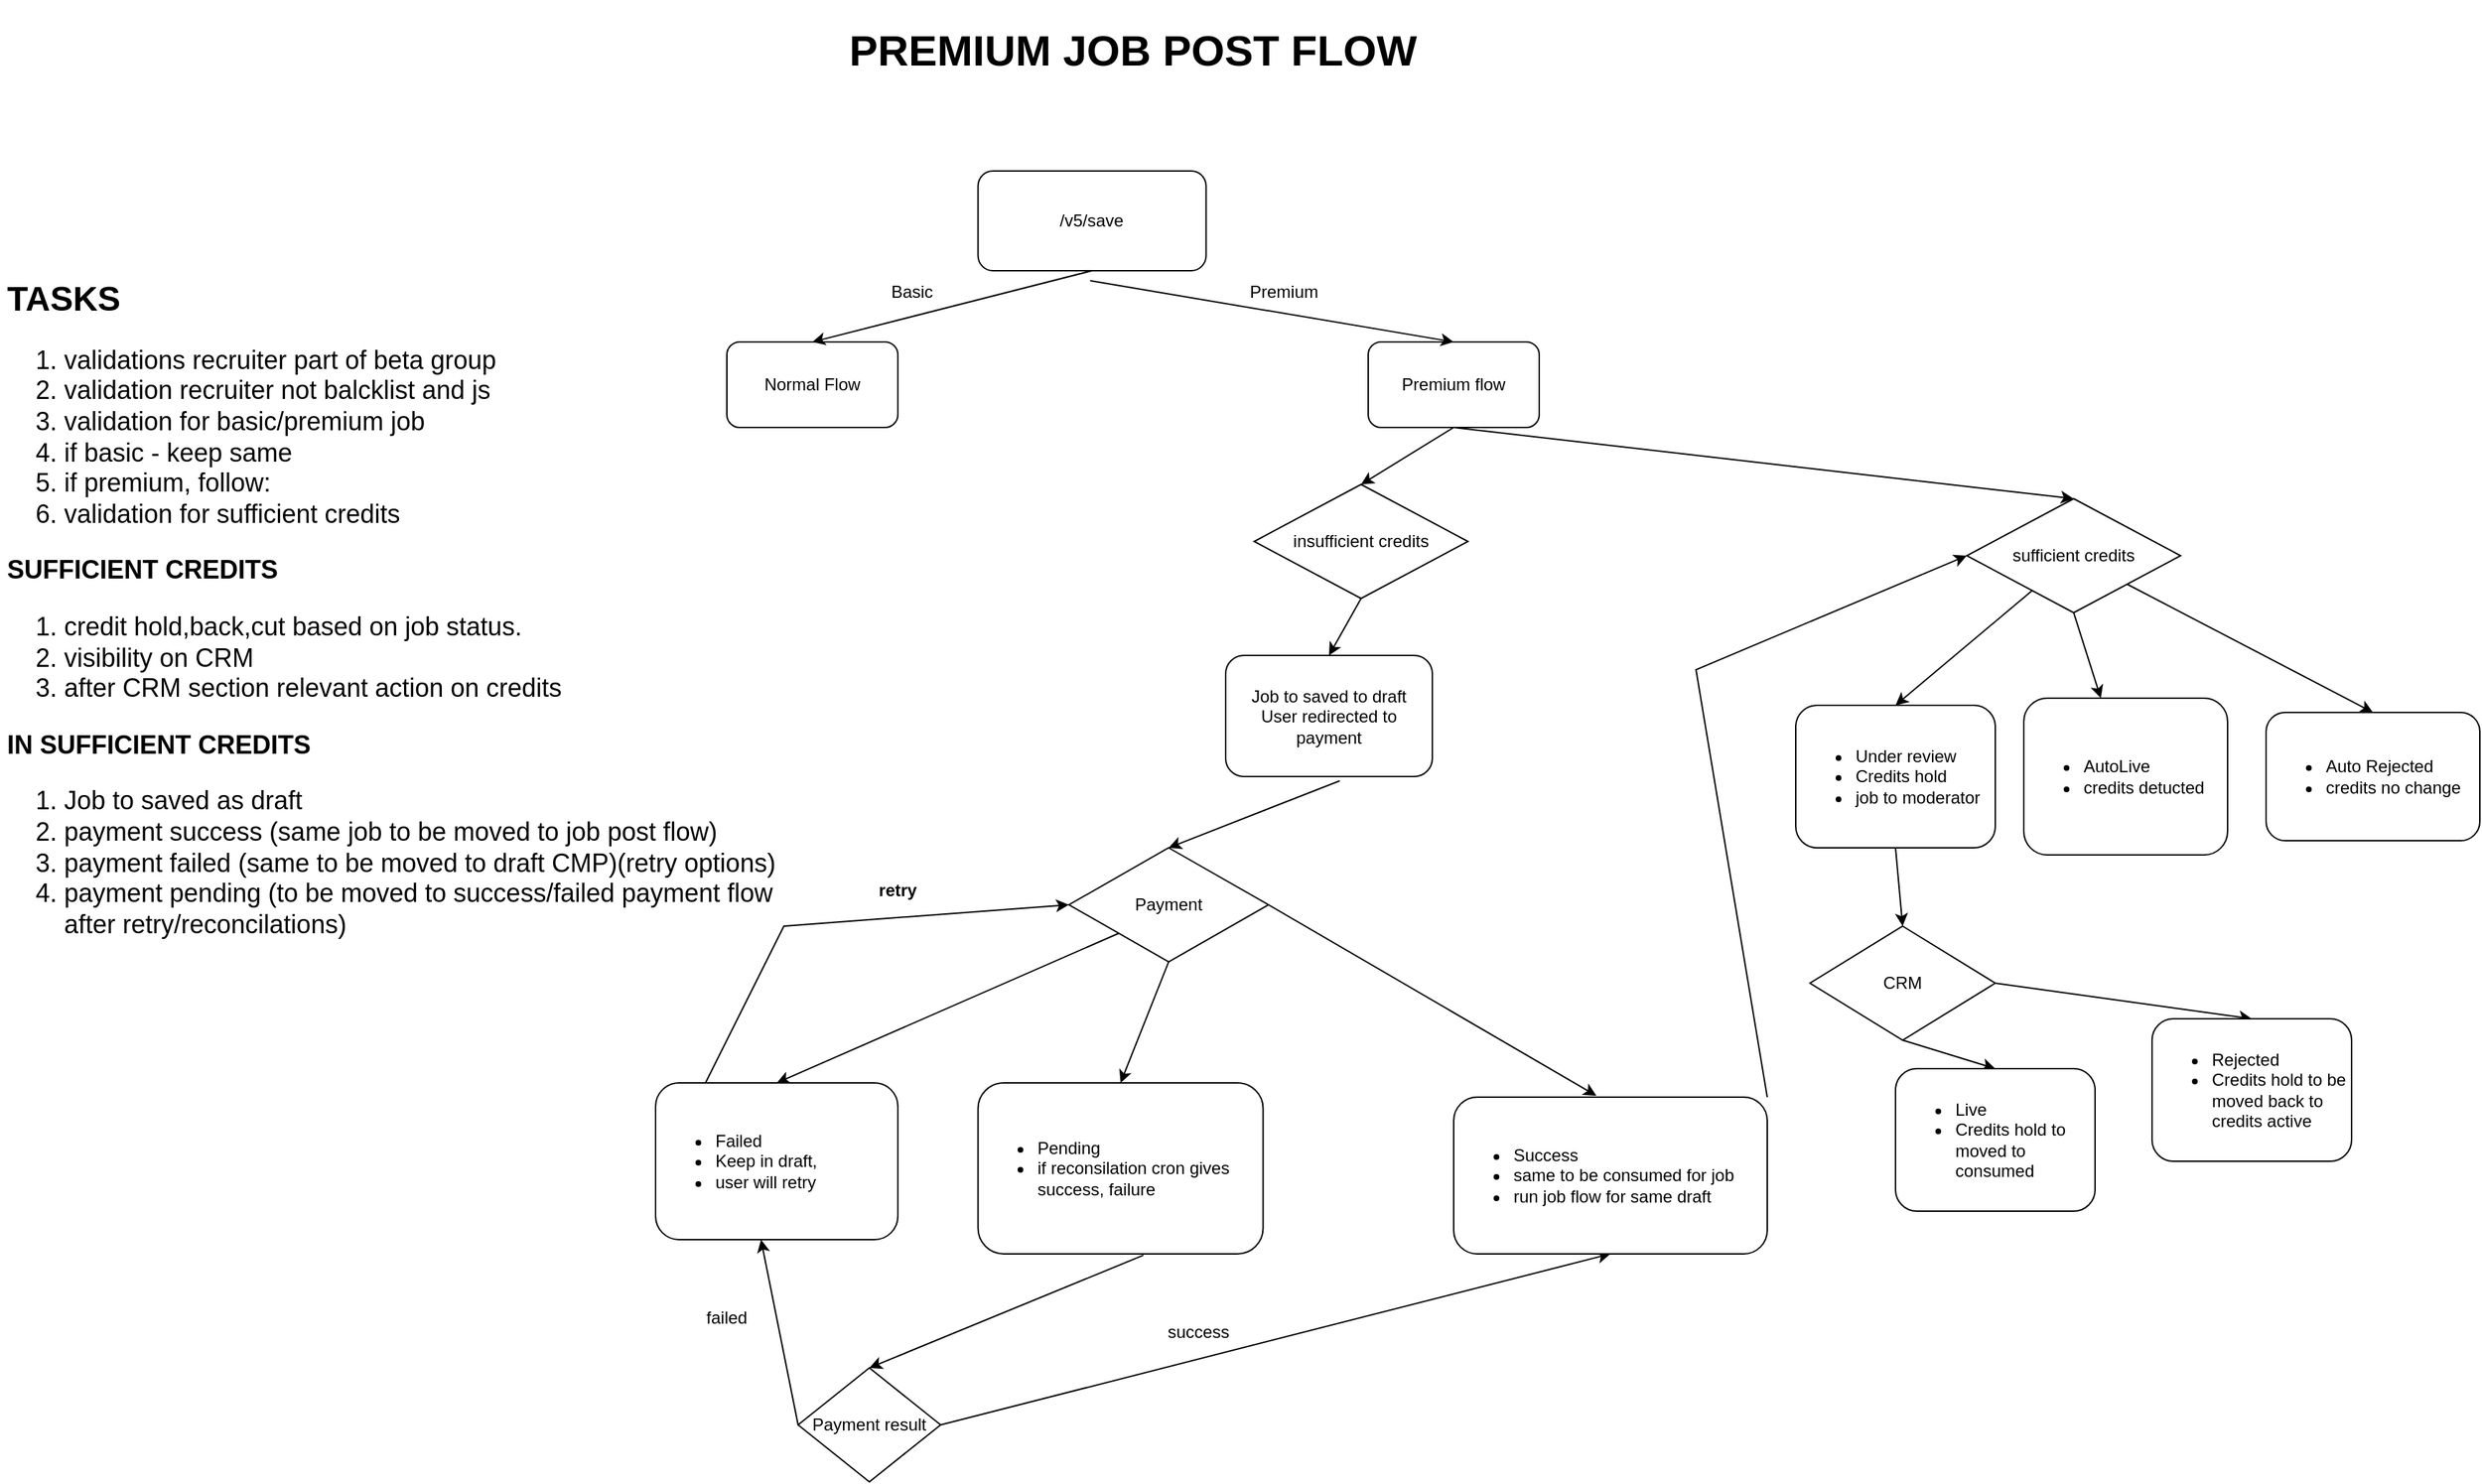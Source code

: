<mxfile version="22.1.20" type="github">
  <diagram name="Page-1" id="c8XQt7IUAnuW5r2s-ESq">
    <mxGraphModel dx="2741" dy="2250" grid="1" gridSize="10" guides="1" tooltips="1" connect="1" arrows="1" fold="1" page="1" pageScale="1" pageWidth="827" pageHeight="1169" math="0" shadow="0">
      <root>
        <mxCell id="0" />
        <mxCell id="1" parent="0" />
        <mxCell id="Eic-0XZtid4H7A1LpICv-1" value="/v5/save" style="rounded=1;whiteSpace=wrap;html=1;" vertex="1" parent="1">
          <mxGeometry x="326.25" y="60" width="160" height="70" as="geometry" />
        </mxCell>
        <mxCell id="Eic-0XZtid4H7A1LpICv-6" value="Basic" style="text;html=1;strokeColor=none;fillColor=none;align=center;verticalAlign=middle;whiteSpace=wrap;rounded=0;" vertex="1" parent="1">
          <mxGeometry x="250" y="130" width="60" height="30" as="geometry" />
        </mxCell>
        <mxCell id="Eic-0XZtid4H7A1LpICv-7" value="Premium" style="text;html=1;strokeColor=none;fillColor=none;align=center;verticalAlign=middle;whiteSpace=wrap;rounded=0;" vertex="1" parent="1">
          <mxGeometry x="511.25" y="130" width="60" height="30" as="geometry" />
        </mxCell>
        <mxCell id="Eic-0XZtid4H7A1LpICv-8" value="Normal Flow" style="rounded=1;whiteSpace=wrap;html=1;" vertex="1" parent="1">
          <mxGeometry x="150" y="180" width="120" height="60" as="geometry" />
        </mxCell>
        <mxCell id="Eic-0XZtid4H7A1LpICv-9" value="Premium flow" style="rounded=1;whiteSpace=wrap;html=1;" vertex="1" parent="1">
          <mxGeometry x="600" y="180" width="120" height="60" as="geometry" />
        </mxCell>
        <mxCell id="Eic-0XZtid4H7A1LpICv-18" value="&lt;ul&gt;&lt;li&gt;Under review&lt;/li&gt;&lt;li&gt;Credits hold&lt;/li&gt;&lt;li&gt;job to moderator&lt;/li&gt;&lt;/ul&gt;" style="rounded=1;whiteSpace=wrap;html=1;align=left;" vertex="1" parent="1">
          <mxGeometry x="900" y="435" width="140" height="100" as="geometry" />
        </mxCell>
        <mxCell id="Eic-0XZtid4H7A1LpICv-22" value="sufficient credits" style="rhombus;whiteSpace=wrap;html=1;" vertex="1" parent="1">
          <mxGeometry x="1020" y="290" width="150" height="80" as="geometry" />
        </mxCell>
        <mxCell id="Eic-0XZtid4H7A1LpICv-23" value="" style="endArrow=classic;html=1;rounded=0;exitX=0.5;exitY=1;exitDx=0;exitDy=0;entryX=0.5;entryY=0;entryDx=0;entryDy=0;" edge="1" parent="1" source="Eic-0XZtid4H7A1LpICv-1" target="Eic-0XZtid4H7A1LpICv-8">
          <mxGeometry width="50" height="50" relative="1" as="geometry">
            <mxPoint x="389" y="270" as="sourcePoint" />
            <mxPoint x="439" y="220" as="targetPoint" />
          </mxGeometry>
        </mxCell>
        <mxCell id="Eic-0XZtid4H7A1LpICv-24" value="" style="endArrow=classic;html=1;rounded=0;exitX=0.492;exitY=1.1;exitDx=0;exitDy=0;exitPerimeter=0;entryX=0.5;entryY=0;entryDx=0;entryDy=0;" edge="1" parent="1" source="Eic-0XZtid4H7A1LpICv-1" target="Eic-0XZtid4H7A1LpICv-9">
          <mxGeometry width="50" height="50" relative="1" as="geometry">
            <mxPoint x="460" y="270" as="sourcePoint" />
            <mxPoint x="510" y="220" as="targetPoint" />
          </mxGeometry>
        </mxCell>
        <mxCell id="Eic-0XZtid4H7A1LpICv-25" value="insufficient credits" style="rhombus;whiteSpace=wrap;html=1;" vertex="1" parent="1">
          <mxGeometry x="520" y="280" width="150" height="80" as="geometry" />
        </mxCell>
        <mxCell id="Eic-0XZtid4H7A1LpICv-26" value="" style="endArrow=classic;html=1;rounded=0;entryX=0.5;entryY=0;entryDx=0;entryDy=0;exitX=0.5;exitY=1;exitDx=0;exitDy=0;" edge="1" parent="1" source="Eic-0XZtid4H7A1LpICv-9" target="Eic-0XZtid4H7A1LpICv-25">
          <mxGeometry width="50" height="50" relative="1" as="geometry">
            <mxPoint x="540" y="430" as="sourcePoint" />
            <mxPoint x="590" y="380" as="targetPoint" />
          </mxGeometry>
        </mxCell>
        <mxCell id="Eic-0XZtid4H7A1LpICv-27" value="" style="endArrow=classic;html=1;rounded=0;entryX=0.5;entryY=0;entryDx=0;entryDy=0;exitX=0.5;exitY=1;exitDx=0;exitDy=0;" edge="1" parent="1" source="Eic-0XZtid4H7A1LpICv-9" target="Eic-0XZtid4H7A1LpICv-22">
          <mxGeometry width="50" height="50" relative="1" as="geometry">
            <mxPoint x="380" y="510" as="sourcePoint" />
            <mxPoint x="430" y="460" as="targetPoint" />
          </mxGeometry>
        </mxCell>
        <mxCell id="Eic-0XZtid4H7A1LpICv-28" value="&lt;ul&gt;&lt;li&gt;AutoLive&lt;/li&gt;&lt;li&gt;credits detucted&lt;/li&gt;&lt;/ul&gt;" style="rounded=1;whiteSpace=wrap;html=1;align=left;" vertex="1" parent="1">
          <mxGeometry x="1060" y="430" width="143" height="110" as="geometry" />
        </mxCell>
        <mxCell id="Eic-0XZtid4H7A1LpICv-29" value="&lt;ul&gt;&lt;li&gt;Auto Rejected&lt;/li&gt;&lt;li&gt;credits no change&lt;/li&gt;&lt;/ul&gt;" style="rounded=1;whiteSpace=wrap;html=1;align=left;" vertex="1" parent="1">
          <mxGeometry x="1230" y="440" width="150" height="90" as="geometry" />
        </mxCell>
        <mxCell id="Eic-0XZtid4H7A1LpICv-33" value="" style="endArrow=classic;html=1;rounded=0;exitX=0.552;exitY=1.035;exitDx=0;exitDy=0;exitPerimeter=0;entryX=0.5;entryY=0;entryDx=0;entryDy=0;" edge="1" parent="1" source="Eic-0XZtid4H7A1LpICv-44" target="Eic-0XZtid4H7A1LpICv-45">
          <mxGeometry width="50" height="50" relative="1" as="geometry">
            <mxPoint x="850" y="260" as="sourcePoint" />
            <mxPoint x="900" y="210" as="targetPoint" />
          </mxGeometry>
        </mxCell>
        <mxCell id="Eic-0XZtid4H7A1LpICv-34" value="" style="endArrow=classic;html=1;rounded=0;entryX=0.5;entryY=0;entryDx=0;entryDy=0;exitX=0.5;exitY=1;exitDx=0;exitDy=0;" edge="1" parent="1" source="Eic-0XZtid4H7A1LpICv-25" target="Eic-0XZtid4H7A1LpICv-44">
          <mxGeometry width="50" height="50" relative="1" as="geometry">
            <mxPoint x="860" y="270" as="sourcePoint" />
            <mxPoint x="910" y="220" as="targetPoint" />
          </mxGeometry>
        </mxCell>
        <mxCell id="Eic-0XZtid4H7A1LpICv-35" value="" style="endArrow=classic;html=1;rounded=0;entryX=0.5;entryY=0;entryDx=0;entryDy=0;exitX=1;exitY=0.5;exitDx=0;exitDy=0;" edge="1" parent="1" source="Eic-0XZtid4H7A1LpICv-41" target="Eic-0XZtid4H7A1LpICv-43">
          <mxGeometry width="50" height="50" relative="1" as="geometry">
            <mxPoint x="790" y="750" as="sourcePoint" />
            <mxPoint x="1020" y="725" as="targetPoint" />
          </mxGeometry>
        </mxCell>
        <mxCell id="Eic-0XZtid4H7A1LpICv-36" value="" style="endArrow=classic;html=1;rounded=0;entryX=0.5;entryY=0;entryDx=0;entryDy=0;exitX=0.5;exitY=1;exitDx=0;exitDy=0;" edge="1" parent="1" source="Eic-0XZtid4H7A1LpICv-41" target="Eic-0XZtid4H7A1LpICv-42">
          <mxGeometry width="50" height="50" relative="1" as="geometry">
            <mxPoint x="490" y="820" as="sourcePoint" />
            <mxPoint x="540" y="770" as="targetPoint" />
          </mxGeometry>
        </mxCell>
        <mxCell id="Eic-0XZtid4H7A1LpICv-37" value="" style="endArrow=classic;html=1;rounded=0;entryX=0.5;entryY=0;entryDx=0;entryDy=0;exitX=0.5;exitY=1;exitDx=0;exitDy=0;" edge="1" parent="1" source="Eic-0XZtid4H7A1LpICv-18" target="Eic-0XZtid4H7A1LpICv-41">
          <mxGeometry width="50" height="50" relative="1" as="geometry">
            <mxPoint x="545" y="780" as="sourcePoint" />
            <mxPoint x="595" y="730" as="targetPoint" />
          </mxGeometry>
        </mxCell>
        <mxCell id="Eic-0XZtid4H7A1LpICv-38" value="" style="endArrow=classic;html=1;rounded=0;entryX=0.5;entryY=0;entryDx=0;entryDy=0;exitX=1;exitY=1;exitDx=0;exitDy=0;" edge="1" parent="1" source="Eic-0XZtid4H7A1LpICv-22" target="Eic-0XZtid4H7A1LpICv-29">
          <mxGeometry width="50" height="50" relative="1" as="geometry">
            <mxPoint x="900" y="310" as="sourcePoint" />
            <mxPoint x="950" y="260" as="targetPoint" />
          </mxGeometry>
        </mxCell>
        <mxCell id="Eic-0XZtid4H7A1LpICv-39" value="" style="endArrow=classic;html=1;rounded=0;exitX=0.5;exitY=1;exitDx=0;exitDy=0;" edge="1" parent="1" source="Eic-0XZtid4H7A1LpICv-22" target="Eic-0XZtid4H7A1LpICv-28">
          <mxGeometry width="50" height="50" relative="1" as="geometry">
            <mxPoint x="910" y="510" as="sourcePoint" />
            <mxPoint x="960" y="270" as="targetPoint" />
          </mxGeometry>
        </mxCell>
        <mxCell id="Eic-0XZtid4H7A1LpICv-40" value="" style="endArrow=classic;html=1;rounded=0;entryX=0.5;entryY=0;entryDx=0;entryDy=0;" edge="1" parent="1" source="Eic-0XZtid4H7A1LpICv-22" target="Eic-0XZtid4H7A1LpICv-18">
          <mxGeometry width="50" height="50" relative="1" as="geometry">
            <mxPoint x="660" y="540" as="sourcePoint" />
            <mxPoint x="710" y="490" as="targetPoint" />
          </mxGeometry>
        </mxCell>
        <mxCell id="Eic-0XZtid4H7A1LpICv-41" value="CRM" style="rhombus;whiteSpace=wrap;html=1;" vertex="1" parent="1">
          <mxGeometry x="910" y="590" width="130" height="80" as="geometry" />
        </mxCell>
        <mxCell id="Eic-0XZtid4H7A1LpICv-42" value="&lt;ul&gt;&lt;li&gt;Live&lt;/li&gt;&lt;li&gt;Credits hold to moved to consumed&lt;/li&gt;&lt;/ul&gt;" style="rounded=1;whiteSpace=wrap;html=1;align=left;" vertex="1" parent="1">
          <mxGeometry x="970" y="690" width="140" height="100" as="geometry" />
        </mxCell>
        <mxCell id="Eic-0XZtid4H7A1LpICv-43" value="&lt;ul&gt;&lt;li&gt;Rejected&lt;/li&gt;&lt;li&gt;Credits hold to be moved back to credits active&lt;/li&gt;&lt;/ul&gt;" style="rounded=1;whiteSpace=wrap;html=1;align=left;" vertex="1" parent="1">
          <mxGeometry x="1150" y="655" width="140" height="100" as="geometry" />
        </mxCell>
        <mxCell id="Eic-0XZtid4H7A1LpICv-44" value="Job to saved to draft&lt;br&gt;User redirected to payment" style="rounded=1;whiteSpace=wrap;html=1;" vertex="1" parent="1">
          <mxGeometry x="500" y="400" width="145" height="85" as="geometry" />
        </mxCell>
        <mxCell id="Eic-0XZtid4H7A1LpICv-45" value="Payment" style="rhombus;whiteSpace=wrap;html=1;" vertex="1" parent="1">
          <mxGeometry x="390" y="535" width="140" height="80" as="geometry" />
        </mxCell>
        <mxCell id="Eic-0XZtid4H7A1LpICv-48" value="" style="endArrow=classic;html=1;rounded=0;entryX=0.435;entryY=1;entryDx=0;entryDy=0;entryPerimeter=0;exitX=0;exitY=0.5;exitDx=0;exitDy=0;" edge="1" parent="1" source="Eic-0XZtid4H7A1LpICv-61" target="Eic-0XZtid4H7A1LpICv-56">
          <mxGeometry width="50" height="50" relative="1" as="geometry">
            <mxPoint x="-210" y="1130" as="sourcePoint" />
            <mxPoint x="-160" y="1080" as="targetPoint" />
          </mxGeometry>
        </mxCell>
        <mxCell id="Eic-0XZtid4H7A1LpICv-49" value="" style="endArrow=classic;html=1;rounded=0;exitX=1;exitY=0.5;exitDx=0;exitDy=0;entryX=0.5;entryY=1;entryDx=0;entryDy=0;" edge="1" parent="1" source="Eic-0XZtid4H7A1LpICv-61" target="Eic-0XZtid4H7A1LpICv-58">
          <mxGeometry width="50" height="50" relative="1" as="geometry">
            <mxPoint x="340" y="1080" as="sourcePoint" />
            <mxPoint x="390" y="1030" as="targetPoint" />
          </mxGeometry>
        </mxCell>
        <mxCell id="Eic-0XZtid4H7A1LpICv-50" value="" style="endArrow=classic;html=1;rounded=0;entryX=0.5;entryY=0;entryDx=0;entryDy=0;exitX=0.58;exitY=1.008;exitDx=0;exitDy=0;exitPerimeter=0;" edge="1" parent="1" source="Eic-0XZtid4H7A1LpICv-57" target="Eic-0XZtid4H7A1LpICv-61">
          <mxGeometry width="50" height="50" relative="1" as="geometry">
            <mxPoint x="-90" y="1120" as="sourcePoint" />
            <mxPoint x="50" y="1120" as="targetPoint" />
          </mxGeometry>
        </mxCell>
        <mxCell id="Eic-0XZtid4H7A1LpICv-51" value="" style="endArrow=classic;html=1;rounded=0;entryX=0;entryY=0.5;entryDx=0;entryDy=0;exitX=1;exitY=0;exitDx=0;exitDy=0;" edge="1" parent="1" source="Eic-0XZtid4H7A1LpICv-58" target="Eic-0XZtid4H7A1LpICv-22">
          <mxGeometry width="50" height="50" relative="1" as="geometry">
            <mxPoint x="520" y="850" as="sourcePoint" />
            <mxPoint x="524" y="630" as="targetPoint" />
            <Array as="points">
              <mxPoint x="830" y="410" />
            </Array>
          </mxGeometry>
        </mxCell>
        <mxCell id="Eic-0XZtid4H7A1LpICv-52" value="" style="endArrow=classic;html=1;rounded=0;entryX=0.455;entryY=-0.009;entryDx=0;entryDy=0;entryPerimeter=0;exitX=1;exitY=0.5;exitDx=0;exitDy=0;" edge="1" parent="1" source="Eic-0XZtid4H7A1LpICv-45" target="Eic-0XZtid4H7A1LpICv-58">
          <mxGeometry width="50" height="50" relative="1" as="geometry">
            <mxPoint x="-140" y="780" as="sourcePoint" />
            <mxPoint x="-90" y="730" as="targetPoint" />
          </mxGeometry>
        </mxCell>
        <mxCell id="Eic-0XZtid4H7A1LpICv-53" value="" style="endArrow=classic;html=1;rounded=0;entryX=0.5;entryY=0;entryDx=0;entryDy=0;exitX=0.5;exitY=1;exitDx=0;exitDy=0;" edge="1" parent="1" source="Eic-0XZtid4H7A1LpICv-45" target="Eic-0XZtid4H7A1LpICv-57">
          <mxGeometry width="50" height="50" relative="1" as="geometry">
            <mxPoint x="140" y="850" as="sourcePoint" />
            <mxPoint x="190" y="800" as="targetPoint" />
          </mxGeometry>
        </mxCell>
        <mxCell id="Eic-0XZtid4H7A1LpICv-54" value="" style="endArrow=classic;html=1;rounded=0;exitX=0.006;exitY=0.618;exitDx=0;exitDy=0;exitPerimeter=0;entryX=0;entryY=0.5;entryDx=0;entryDy=0;" edge="1" parent="1" source="Eic-0XZtid4H7A1LpICv-56" target="Eic-0XZtid4H7A1LpICv-45">
          <mxGeometry width="50" height="50" relative="1" as="geometry">
            <mxPoint x="504" y="710" as="sourcePoint" />
            <mxPoint x="100" y="720" as="targetPoint" />
            <Array as="points">
              <mxPoint x="190" y="590" />
            </Array>
          </mxGeometry>
        </mxCell>
        <mxCell id="Eic-0XZtid4H7A1LpICv-55" value="" style="endArrow=classic;html=1;rounded=0;entryX=0.5;entryY=0;entryDx=0;entryDy=0;exitX=0;exitY=1;exitDx=0;exitDy=0;" edge="1" parent="1" source="Eic-0XZtid4H7A1LpICv-45" target="Eic-0XZtid4H7A1LpICv-56">
          <mxGeometry width="50" height="50" relative="1" as="geometry">
            <mxPoint x="180" y="740" as="sourcePoint" />
            <mxPoint x="564" y="670" as="targetPoint" />
          </mxGeometry>
        </mxCell>
        <mxCell id="Eic-0XZtid4H7A1LpICv-56" value="&lt;ul&gt;&lt;li&gt;Failed&lt;/li&gt;&lt;li&gt;Keep in draft,&lt;/li&gt;&lt;li&gt;user will retry&lt;/li&gt;&lt;/ul&gt;" style="rounded=1;whiteSpace=wrap;html=1;align=left;" vertex="1" parent="1">
          <mxGeometry x="100" y="700" width="170" height="110" as="geometry" />
        </mxCell>
        <mxCell id="Eic-0XZtid4H7A1LpICv-57" value="&lt;ul&gt;&lt;li&gt;Pending&lt;/li&gt;&lt;li&gt;if reconsilation cron gives success, failure&lt;/li&gt;&lt;/ul&gt;" style="rounded=1;whiteSpace=wrap;html=1;align=left;" vertex="1" parent="1">
          <mxGeometry x="326.25" y="700" width="200" height="120" as="geometry" />
        </mxCell>
        <mxCell id="Eic-0XZtid4H7A1LpICv-58" value="&lt;ul&gt;&lt;li&gt;Success&lt;/li&gt;&lt;li&gt;same to be consumed for job&lt;/li&gt;&lt;li&gt;run job flow for same draft&lt;/li&gt;&lt;/ul&gt;" style="rounded=1;whiteSpace=wrap;html=1;align=left;" vertex="1" parent="1">
          <mxGeometry x="660" y="710" width="220" height="110" as="geometry" />
        </mxCell>
        <mxCell id="Eic-0XZtid4H7A1LpICv-59" value="retry" style="text;html=1;strokeColor=none;fillColor=none;align=center;verticalAlign=middle;whiteSpace=wrap;rounded=0;fontStyle=1" vertex="1" parent="1">
          <mxGeometry x="240" y="550" width="60" height="30" as="geometry" />
        </mxCell>
        <mxCell id="Eic-0XZtid4H7A1LpICv-61" value="Payment result" style="rhombus;whiteSpace=wrap;html=1;" vertex="1" parent="1">
          <mxGeometry x="200" y="900" width="100" height="80" as="geometry" />
        </mxCell>
        <mxCell id="Eic-0XZtid4H7A1LpICv-62" value="success&lt;br&gt;" style="text;html=1;strokeColor=none;fillColor=none;align=center;verticalAlign=middle;whiteSpace=wrap;rounded=0;" vertex="1" parent="1">
          <mxGeometry x="451.25" y="860" width="60" height="30" as="geometry" />
        </mxCell>
        <mxCell id="Eic-0XZtid4H7A1LpICv-63" value="failed" style="text;html=1;strokeColor=none;fillColor=none;align=center;verticalAlign=middle;whiteSpace=wrap;rounded=0;" vertex="1" parent="1">
          <mxGeometry x="120" y="850" width="60" height="30" as="geometry" />
        </mxCell>
        <mxCell id="Eic-0XZtid4H7A1LpICv-65" value="&lt;b&gt;&lt;font style=&quot;font-size: 30px;&quot;&gt;PREMIUM JOB POST FLOW&lt;/font&gt;&lt;/b&gt;" style="text;html=1;strokeColor=none;fillColor=none;align=center;verticalAlign=middle;whiteSpace=wrap;rounded=0;" vertex="1" parent="1">
          <mxGeometry x="210" y="-60" width="450" height="70" as="geometry" />
        </mxCell>
        <mxCell id="Eic-0XZtid4H7A1LpICv-67" value="&lt;h1&gt;TASKS&lt;/h1&gt;&lt;div style=&quot;&quot;&gt;&lt;ol style=&quot;font-size: 18px;&quot;&gt;&lt;li&gt;validations recruiter part of beta group&lt;/li&gt;&lt;li&gt;validation recruiter not balcklist and js&lt;/li&gt;&lt;li&gt;validation for basic/premium job&lt;/li&gt;&lt;li&gt;if basic - keep same&lt;/li&gt;&lt;li&gt;if premium, follow:&lt;br&gt;&lt;/li&gt;&lt;li&gt;validation for sufficient credits&lt;/li&gt;&lt;/ol&gt;&lt;span style=&quot;font-size: 18px;&quot;&gt;&lt;b&gt;SUFFICIENT CREDITS&lt;/b&gt;&lt;/span&gt;&lt;/div&gt;&lt;div style=&quot;&quot;&gt;&lt;ol style=&quot;font-size: 18px;&quot;&gt;&lt;li&gt;credit hold,back,cut based on job status.&lt;/li&gt;&lt;li&gt;visibility on CRM&lt;/li&gt;&lt;li&gt;after CRM section relevant action on credits&lt;/li&gt;&lt;/ol&gt;&lt;div style=&quot;border-color: var(--border-color);&quot;&gt;&lt;b style=&quot;border-color: var(--border-color);&quot;&gt;&lt;font style=&quot;font-size: 18px;&quot;&gt;IN SUFFICIENT CREDITS&lt;/font&gt;&lt;/b&gt;&lt;/div&gt;&lt;div style=&quot;border-color: var(--border-color);&quot;&gt;&lt;ol style=&quot;border-color: var(--border-color); font-size: 18px;&quot;&gt;&lt;li style=&quot;border-color: var(--border-color);&quot;&gt;Job to saved as draft&lt;/li&gt;&lt;li style=&quot;border-color: var(--border-color);&quot;&gt;payment success (same job to be moved to job post flow)&lt;/li&gt;&lt;li style=&quot;border-color: var(--border-color);&quot;&gt;payment failed (same to be moved to draft CMP)(retry options)&lt;/li&gt;&lt;li style=&quot;border-color: var(--border-color);&quot;&gt;payment pending (to be moved to success/failed payment flow after retry/reconcilations)&lt;/li&gt;&lt;/ol&gt;&lt;span style=&quot;border-color: var(--border-color); font-size: 18px;&quot;&gt;&lt;br style=&quot;border-color: var(--border-color);&quot;&gt;&lt;/span&gt;&lt;/div&gt;&lt;/div&gt;" style="text;html=1;strokeColor=none;fillColor=none;spacing=5;spacingTop=-20;whiteSpace=wrap;overflow=hidden;rounded=0;" vertex="1" parent="1">
          <mxGeometry x="-360" y="130" width="560" height="480" as="geometry" />
        </mxCell>
      </root>
    </mxGraphModel>
  </diagram>
</mxfile>
